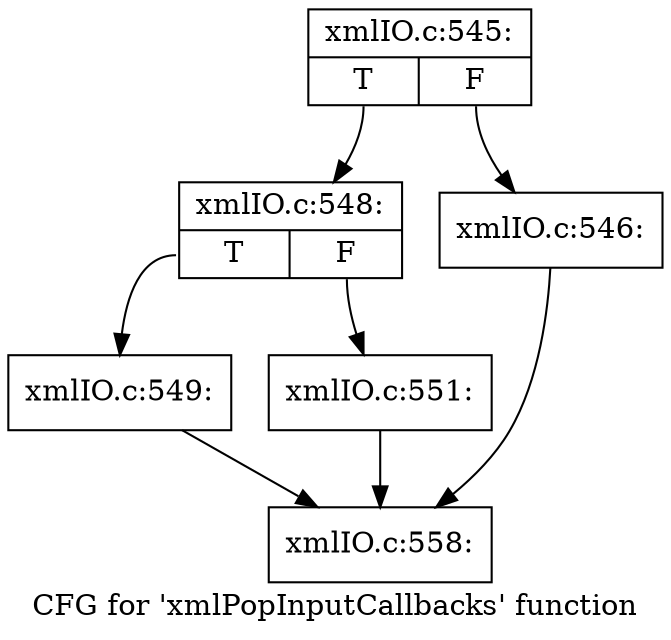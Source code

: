 digraph "CFG for 'xmlPopInputCallbacks' function" {
	label="CFG for 'xmlPopInputCallbacks' function";

	Node0x5205240 [shape=record,label="{xmlIO.c:545:|{<s0>T|<s1>F}}"];
	Node0x5205240:s0 -> Node0x52057f0;
	Node0x5205240:s1 -> Node0x52057a0;
	Node0x52057a0 [shape=record,label="{xmlIO.c:546:}"];
	Node0x52057a0 -> Node0x5201bd0;
	Node0x52057f0 [shape=record,label="{xmlIO.c:548:|{<s0>T|<s1>F}}"];
	Node0x52057f0:s0 -> Node0x5207c70;
	Node0x52057f0:s1 -> Node0x5207cc0;
	Node0x5207c70 [shape=record,label="{xmlIO.c:549:}"];
	Node0x5207c70 -> Node0x5201bd0;
	Node0x5207cc0 [shape=record,label="{xmlIO.c:551:}"];
	Node0x5207cc0 -> Node0x5201bd0;
	Node0x5201bd0 [shape=record,label="{xmlIO.c:558:}"];
}

